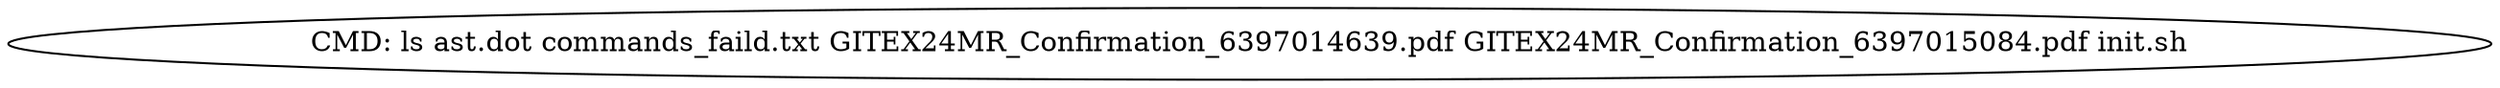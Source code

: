 digraph AST {
"0x603000000ee0" [label="CMD: ls ast.dot commands_faild.txt GITEX24MR_Confirmation_6397014639.pdf GITEX24MR_Confirmation_6397015084.pdf init.sh"];
}
